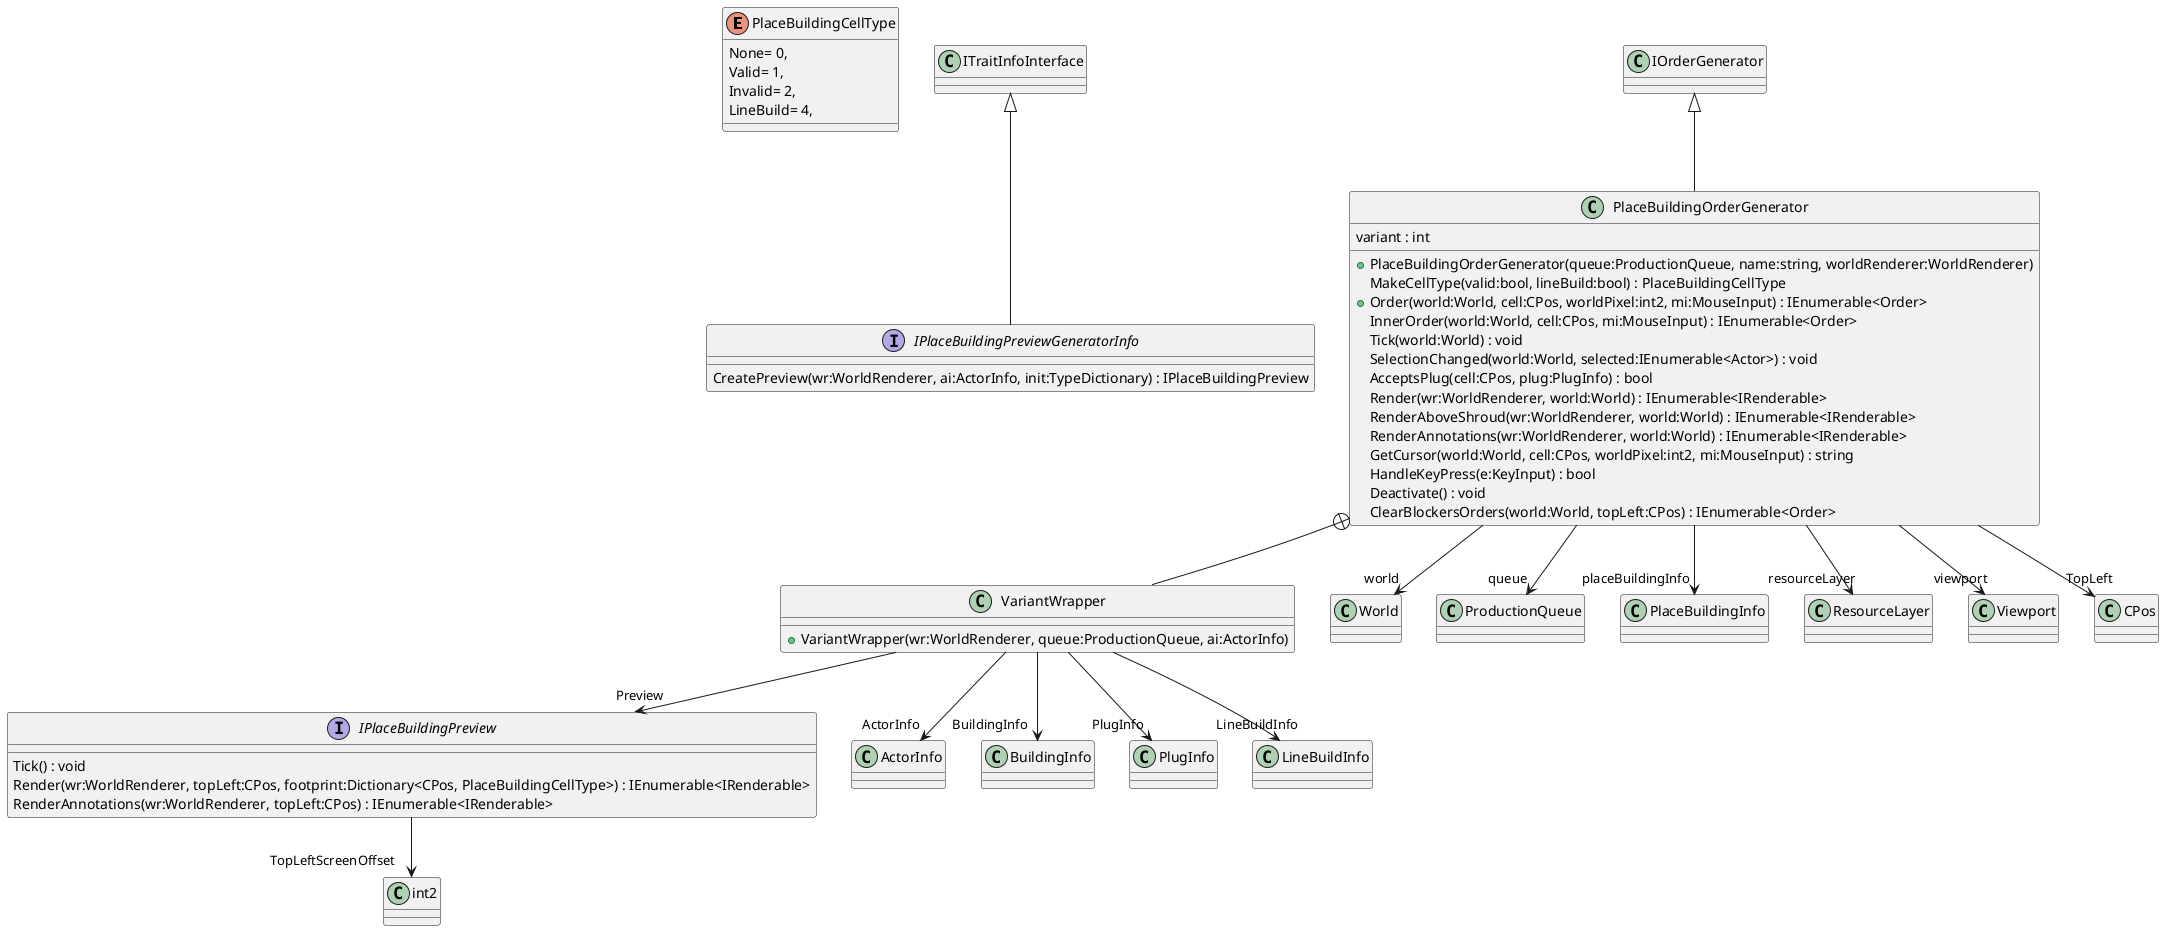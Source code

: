 @startuml
enum PlaceBuildingCellType {
    None= 0,
    Valid= 1,
    Invalid= 2,
    LineBuild= 4,
}
interface IPlaceBuildingPreviewGeneratorInfo {
    CreatePreview(wr:WorldRenderer, ai:ActorInfo, init:TypeDictionary) : IPlaceBuildingPreview
}
interface IPlaceBuildingPreview {
    Tick() : void
    Render(wr:WorldRenderer, topLeft:CPos, footprint:Dictionary<CPos, PlaceBuildingCellType>) : IEnumerable<IRenderable>
    RenderAnnotations(wr:WorldRenderer, topLeft:CPos) : IEnumerable<IRenderable>
}
class PlaceBuildingOrderGenerator {
    variant : int
    + PlaceBuildingOrderGenerator(queue:ProductionQueue, name:string, worldRenderer:WorldRenderer)
    MakeCellType(valid:bool, lineBuild:bool) : PlaceBuildingCellType
    + Order(world:World, cell:CPos, worldPixel:int2, mi:MouseInput) : IEnumerable<Order>
    InnerOrder(world:World, cell:CPos, mi:MouseInput) : IEnumerable<Order>
    Tick(world:World) : void
    SelectionChanged(world:World, selected:IEnumerable<Actor>) : void
    AcceptsPlug(cell:CPos, plug:PlugInfo) : bool
    Render(wr:WorldRenderer, world:World) : IEnumerable<IRenderable>
    RenderAboveShroud(wr:WorldRenderer, world:World) : IEnumerable<IRenderable>
    RenderAnnotations(wr:WorldRenderer, world:World) : IEnumerable<IRenderable>
    GetCursor(world:World, cell:CPos, worldPixel:int2, mi:MouseInput) : string
    HandleKeyPress(e:KeyInput) : bool
    Deactivate() : void
    ClearBlockersOrders(world:World, topLeft:CPos) : IEnumerable<Order>
}
class VariantWrapper {
    + VariantWrapper(wr:WorldRenderer, queue:ProductionQueue, ai:ActorInfo)
}
ITraitInfoInterface <|-- IPlaceBuildingPreviewGeneratorInfo
IPlaceBuildingPreview --> "TopLeftScreenOffset" int2
IOrderGenerator <|-- PlaceBuildingOrderGenerator
PlaceBuildingOrderGenerator --> "world" World
PlaceBuildingOrderGenerator --> "queue" ProductionQueue
PlaceBuildingOrderGenerator --> "placeBuildingInfo" PlaceBuildingInfo
PlaceBuildingOrderGenerator --> "resourceLayer" ResourceLayer
PlaceBuildingOrderGenerator --> "viewport" Viewport
PlaceBuildingOrderGenerator --> "TopLeft" CPos
PlaceBuildingOrderGenerator +-- VariantWrapper
VariantWrapper --> "ActorInfo" ActorInfo
VariantWrapper --> "BuildingInfo" BuildingInfo
VariantWrapper --> "PlugInfo" PlugInfo
VariantWrapper --> "LineBuildInfo" LineBuildInfo
VariantWrapper --> "Preview" IPlaceBuildingPreview
@enduml

